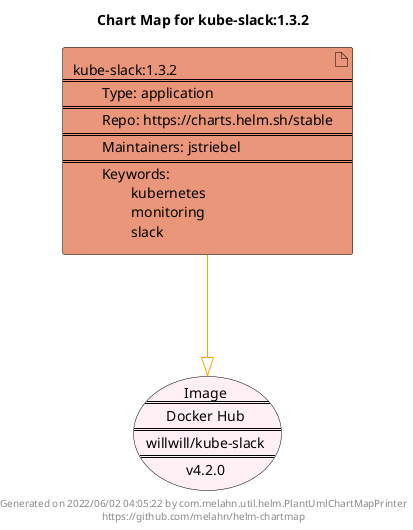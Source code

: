 @startuml
skinparam linetype ortho
skinparam backgroundColor white
skinparam usecaseBorderColor black
skinparam usecaseArrowColor LightSlateGray
skinparam artifactBorderColor black
skinparam artifactArrowColor LightSlateGray

title Chart Map for kube-slack:1.3.2

'There is one referenced Helm Chart
artifact "kube-slack:1.3.2\n====\n\tType: application\n====\n\tRepo: https://charts.helm.sh/stable\n====\n\tMaintainers: jstriebel\n====\n\tKeywords: \n\t\tkubernetes\n\t\tmonitoring\n\t\tslack" as kube_slack_1_3_2 #DarkSalmon

'There is one referenced Docker Image
usecase "Image\n====\nDocker Hub\n====\nwillwill/kube-slack\n====\nv4.2.0" as willwill_kube_slack_v4_2_0 #LavenderBlush

'Chart Dependencies
kube_slack_1_3_2--[#orange]-|>willwill_kube_slack_v4_2_0

center footer Generated on 2022/06/02 04:05:22 by com.melahn.util.helm.PlantUmlChartMapPrinter\nhttps://github.com/melahn/helm-chartmap
@enduml
